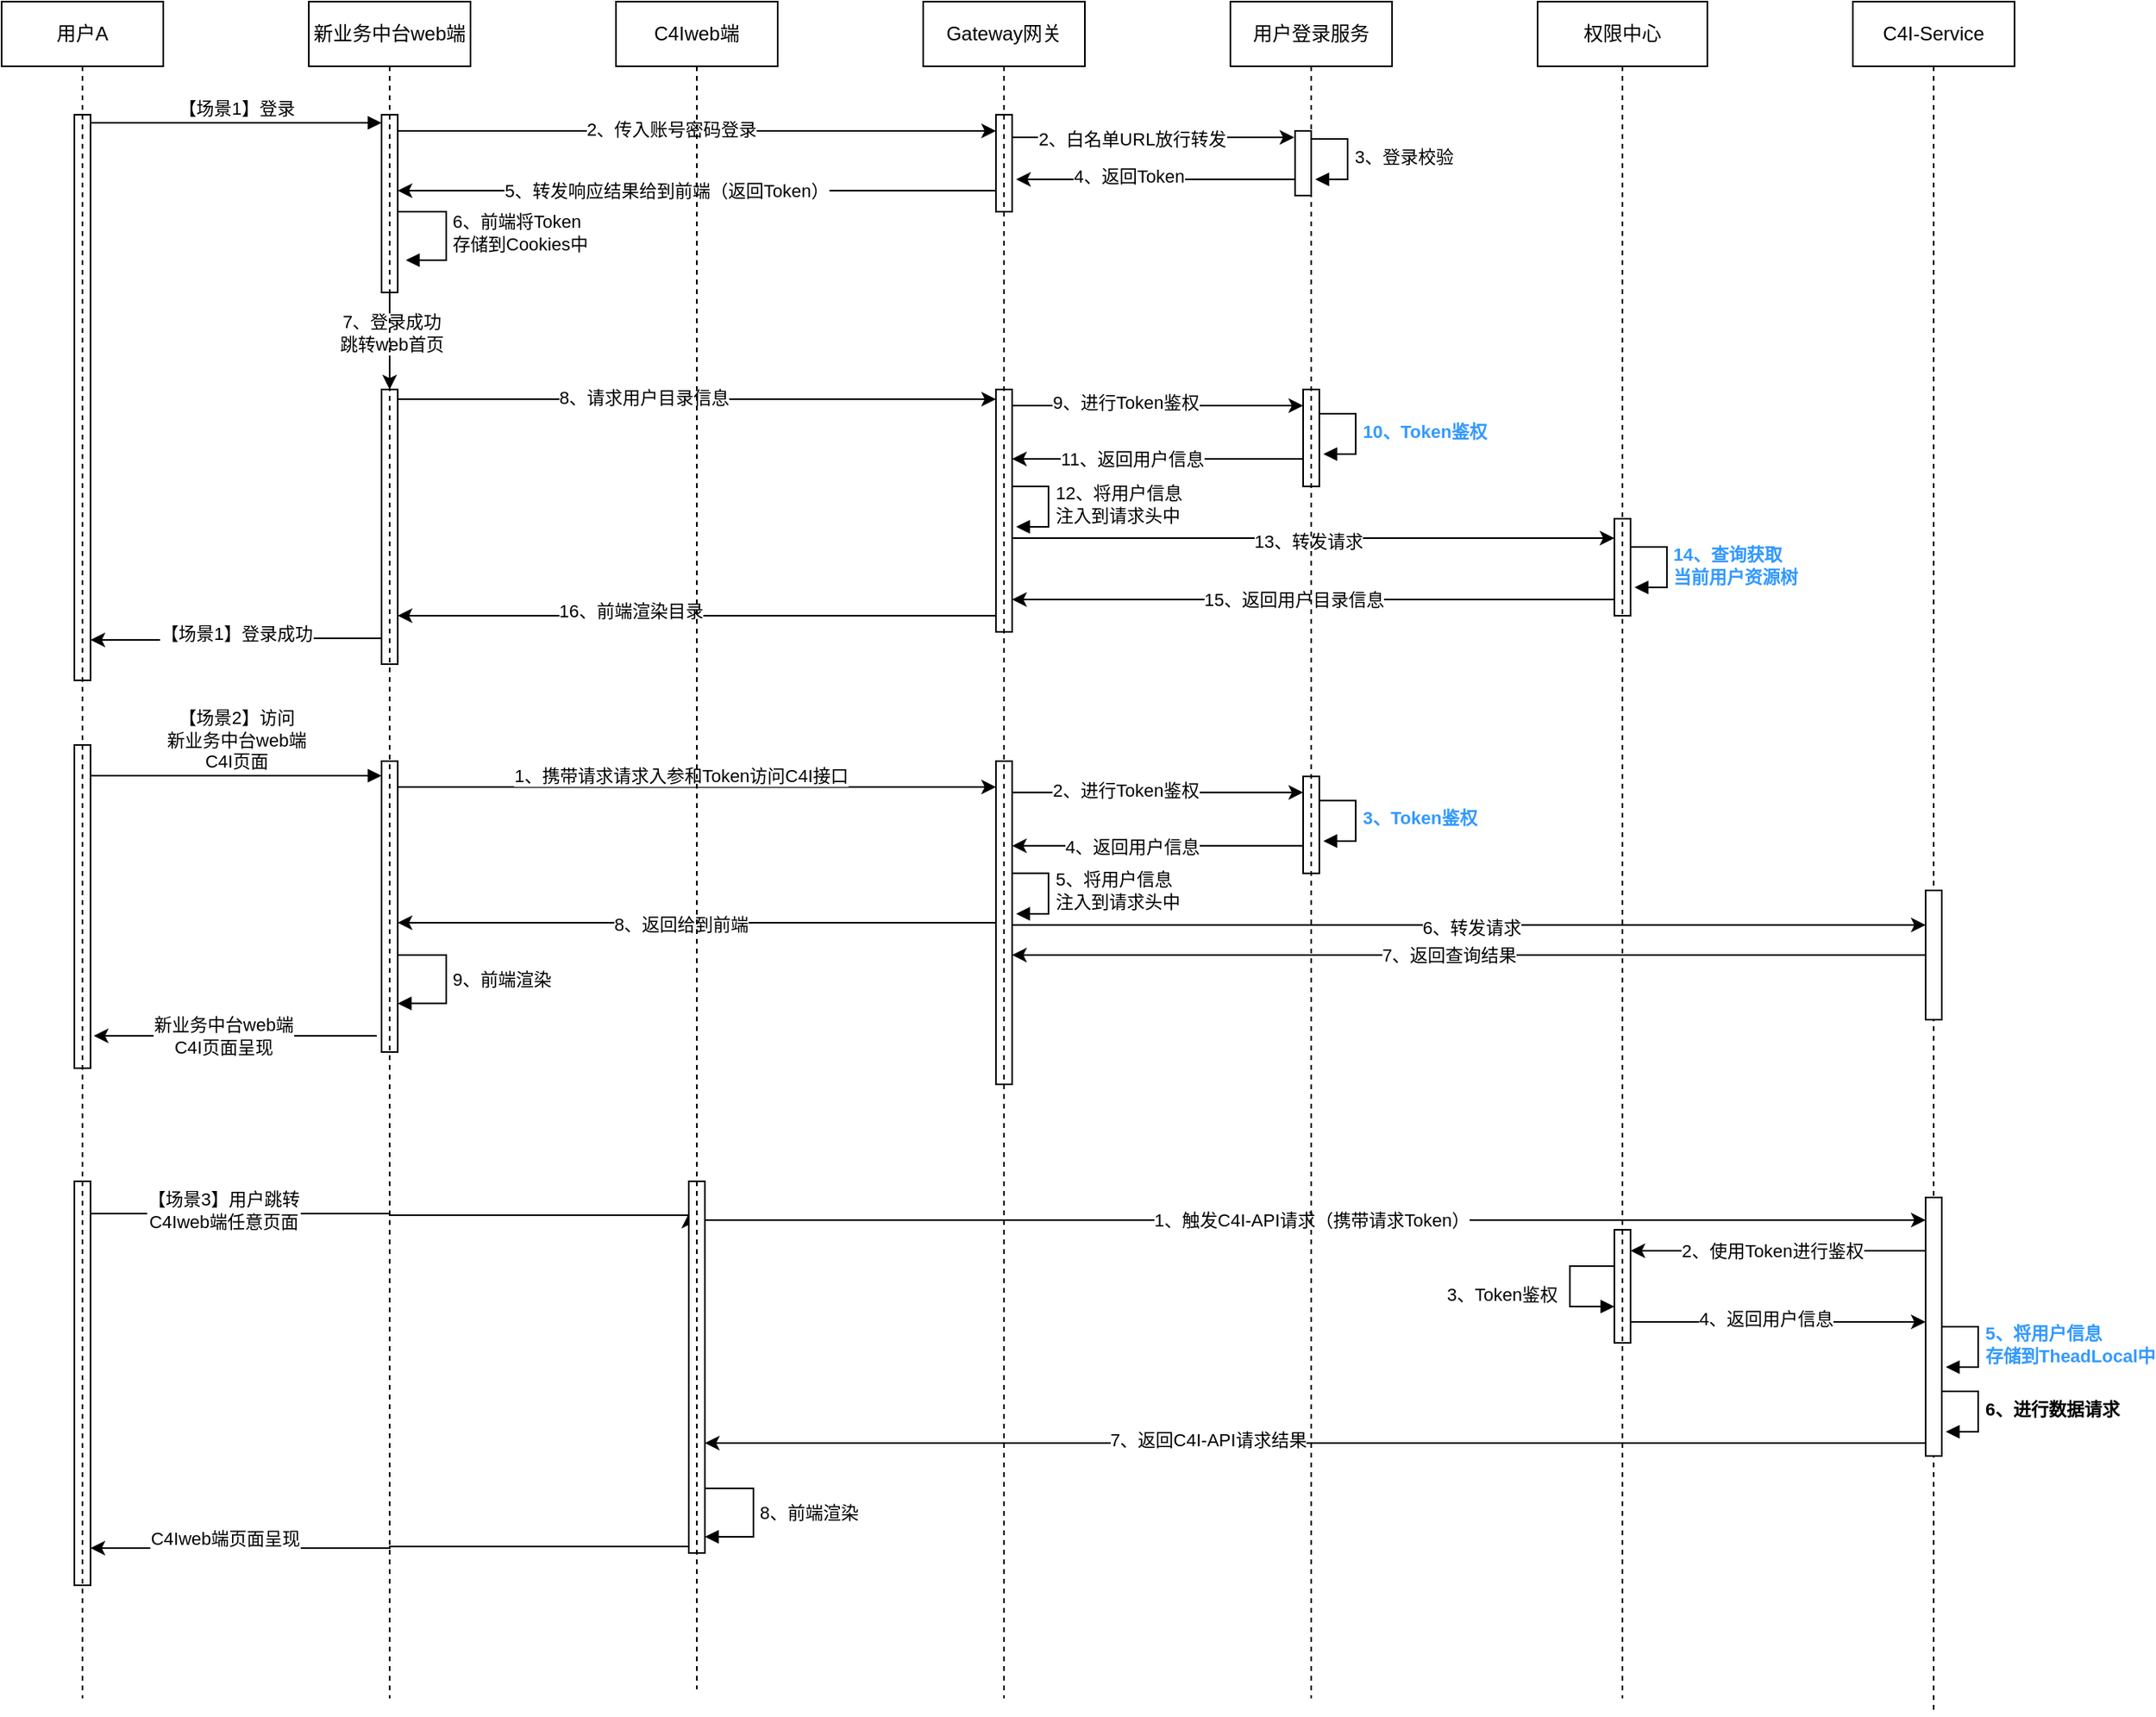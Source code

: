 <mxfile version="24.0.1" type="github">
  <diagram name="第 1 页" id="YZycSGmpW5G5g1q2AWNo">
    <mxGraphModel dx="2939" dy="1265" grid="1" gridSize="10" guides="1" tooltips="1" connect="1" arrows="1" fold="1" page="1" pageScale="1" pageWidth="827" pageHeight="1169" math="0" shadow="0">
      <root>
        <mxCell id="0" />
        <mxCell id="1" parent="0" />
        <mxCell id="LfCRL5i9iXzUdqfVExbe-3" value="C4I-Service" style="shape=umlLifeline;perimeter=lifelinePerimeter;whiteSpace=wrap;html=1;container=1;dropTarget=0;collapsible=0;recursiveResize=0;outlineConnect=0;portConstraint=eastwest;newEdgeStyle={&quot;curved&quot;:0,&quot;rounded&quot;:0};movable=1;resizable=1;rotatable=1;deletable=1;editable=1;locked=0;connectable=1;" vertex="1" parent="1">
          <mxGeometry x="685" y="80" width="100" height="1060" as="geometry" />
        </mxCell>
        <mxCell id="LfCRL5i9iXzUdqfVExbe-67" value="" style="edgeStyle=orthogonalEdgeStyle;rounded=0;orthogonalLoop=1;jettySize=auto;html=1;curved=0;movable=1;resizable=1;rotatable=1;deletable=1;editable=1;locked=0;connectable=1;" edge="1" parent="1" source="LfCRL5i9iXzUdqfVExbe-30" target="LfCRL5i9iXzUdqfVExbe-66">
          <mxGeometry relative="1" as="geometry">
            <Array as="points">
              <mxPoint x="-90" y="160" />
              <mxPoint x="-90" y="160" />
            </Array>
          </mxGeometry>
        </mxCell>
        <mxCell id="LfCRL5i9iXzUdqfVExbe-76" value="2、传入账号密码登录" style="edgeLabel;html=1;align=center;verticalAlign=middle;resizable=1;points=[];movable=1;rotatable=1;deletable=1;editable=1;locked=0;connectable=1;" vertex="1" connectable="0" parent="LfCRL5i9iXzUdqfVExbe-67">
          <mxGeometry x="-0.09" y="1" relative="1" as="geometry">
            <mxPoint as="offset" />
          </mxGeometry>
        </mxCell>
        <mxCell id="LfCRL5i9iXzUdqfVExbe-30" value="" style="html=1;points=[[0,0,0,0,5],[0,1,0,0,-5],[1,0,0,0,5],[1,1,0,0,-5]];perimeter=orthogonalPerimeter;outlineConnect=0;targetShapes=umlLifeline;portConstraint=eastwest;newEdgeStyle={&quot;curved&quot;:0,&quot;rounded&quot;:0};movable=1;resizable=1;rotatable=1;deletable=1;editable=1;locked=0;connectable=1;" vertex="1" parent="1">
          <mxGeometry x="-225" y="150" width="10" height="110" as="geometry" />
        </mxCell>
        <mxCell id="LfCRL5i9iXzUdqfVExbe-31" value="【场景1】登录" style="html=1;verticalAlign=bottom;endArrow=block;curved=0;rounded=0;entryX=0;entryY=0;entryDx=0;entryDy=5;movable=1;resizable=1;rotatable=1;deletable=1;editable=1;locked=0;connectable=1;" edge="1" target="LfCRL5i9iXzUdqfVExbe-30" parent="1" source="LfCRL5i9iXzUdqfVExbe-177">
          <mxGeometry relative="1" as="geometry">
            <mxPoint x="-400" y="155" as="sourcePoint" />
          </mxGeometry>
        </mxCell>
        <mxCell id="LfCRL5i9iXzUdqfVExbe-75" value="" style="edgeStyle=orthogonalEdgeStyle;rounded=0;orthogonalLoop=1;jettySize=auto;html=1;curved=0;movable=1;resizable=1;rotatable=1;deletable=1;editable=1;locked=0;connectable=1;" edge="1" parent="1">
          <mxGeometry relative="1" as="geometry">
            <mxPoint x="342.5" y="190" as="sourcePoint" />
            <mxPoint x="167.5" y="190" as="targetPoint" />
          </mxGeometry>
        </mxCell>
        <mxCell id="LfCRL5i9iXzUdqfVExbe-78" value="4、返回Token" style="edgeLabel;html=1;align=center;verticalAlign=middle;resizable=1;points=[];movable=1;rotatable=1;deletable=1;editable=1;locked=0;connectable=1;" vertex="1" connectable="0" parent="LfCRL5i9iXzUdqfVExbe-75">
          <mxGeometry x="0.212" y="-2" relative="1" as="geometry">
            <mxPoint as="offset" />
          </mxGeometry>
        </mxCell>
        <mxCell id="LfCRL5i9iXzUdqfVExbe-35" value="" style="html=1;points=[[0,0,0,0,5],[0,1,0,0,-5],[1,0,0,0,5],[1,1,0,0,-5]];perimeter=orthogonalPerimeter;outlineConnect=0;targetShapes=umlLifeline;portConstraint=eastwest;newEdgeStyle={&quot;curved&quot;:0,&quot;rounded&quot;:0};movable=1;resizable=1;rotatable=1;deletable=1;editable=1;locked=0;connectable=1;" vertex="1" parent="1">
          <mxGeometry x="340" y="160" width="10" height="40" as="geometry" />
        </mxCell>
        <mxCell id="LfCRL5i9iXzUdqfVExbe-40" value="3、登录校验" style="html=1;align=left;spacingLeft=2;endArrow=block;rounded=0;edgeStyle=orthogonalEdgeStyle;curved=0;rounded=0;movable=1;resizable=1;rotatable=1;deletable=1;editable=1;locked=0;connectable=1;" edge="1" parent="1">
          <mxGeometry x="-0.003" relative="1" as="geometry">
            <mxPoint x="350" y="165" as="sourcePoint" />
            <Array as="points">
              <mxPoint x="372.5" y="165" />
              <mxPoint x="372.5" y="190" />
              <mxPoint x="352.5" y="190" />
            </Array>
            <mxPoint x="352.5" y="190" as="targetPoint" />
            <mxPoint as="offset" />
          </mxGeometry>
        </mxCell>
        <mxCell id="LfCRL5i9iXzUdqfVExbe-49" value="6、前端将Token&lt;br&gt;存储到Cookies中" style="html=1;align=left;spacingLeft=2;endArrow=block;rounded=0;edgeStyle=orthogonalEdgeStyle;curved=0;rounded=0;movable=1;resizable=1;rotatable=1;deletable=1;editable=1;locked=0;connectable=1;" edge="1" parent="1">
          <mxGeometry x="-0.003" relative="1" as="geometry">
            <mxPoint x="-215" y="210" as="sourcePoint" />
            <Array as="points">
              <mxPoint x="-185" y="240" />
            </Array>
            <mxPoint x="-210" y="240" as="targetPoint" />
            <mxPoint as="offset" />
          </mxGeometry>
        </mxCell>
        <mxCell id="LfCRL5i9iXzUdqfVExbe-81" value="" style="edgeStyle=orthogonalEdgeStyle;rounded=0;orthogonalLoop=1;jettySize=auto;html=1;curved=0;movable=1;resizable=1;rotatable=1;deletable=1;editable=1;locked=0;connectable=1;" edge="1" parent="1">
          <mxGeometry relative="1" as="geometry">
            <mxPoint x="-215" y="326" as="sourcePoint" />
            <mxPoint x="155" y="326" as="targetPoint" />
            <Array as="points">
              <mxPoint x="-90" y="326" />
              <mxPoint x="-90" y="326" />
            </Array>
          </mxGeometry>
        </mxCell>
        <mxCell id="LfCRL5i9iXzUdqfVExbe-82" value="8、请求用户目录信息" style="edgeLabel;html=1;align=center;verticalAlign=middle;resizable=1;points=[];movable=1;rotatable=1;deletable=1;editable=1;locked=0;connectable=1;" vertex="1" connectable="0" parent="LfCRL5i9iXzUdqfVExbe-81">
          <mxGeometry x="-0.182" y="1" relative="1" as="geometry">
            <mxPoint as="offset" />
          </mxGeometry>
        </mxCell>
        <mxCell id="LfCRL5i9iXzUdqfVExbe-102" value="" style="edgeStyle=orthogonalEdgeStyle;rounded=0;orthogonalLoop=1;jettySize=auto;html=1;curved=0;movable=1;resizable=1;rotatable=1;deletable=1;editable=1;locked=0;connectable=1;" edge="1" parent="1" target="LfCRL5i9iXzUdqfVExbe-177">
          <mxGeometry relative="1" as="geometry">
            <mxPoint x="-225" y="474.034" as="sourcePoint" />
            <mxPoint x="-340" y="474" as="targetPoint" />
            <Array as="points">
              <mxPoint x="-315" y="475" />
            </Array>
          </mxGeometry>
        </mxCell>
        <mxCell id="LfCRL5i9iXzUdqfVExbe-103" value="【场景1】登录成功" style="edgeLabel;html=1;align=center;verticalAlign=middle;resizable=1;points=[];movable=1;rotatable=1;deletable=1;editable=1;locked=0;connectable=1;" vertex="1" connectable="0" parent="LfCRL5i9iXzUdqfVExbe-102">
          <mxGeometry x="0.493" y="-1" relative="1" as="geometry">
            <mxPoint x="44" y="-3" as="offset" />
          </mxGeometry>
        </mxCell>
        <mxCell id="LfCRL5i9iXzUdqfVExbe-58" value="" style="html=1;points=[[0,0,0,0,5],[0,1,0,0,-5],[1,0,0,0,5],[1,1,0,0,-5]];perimeter=orthogonalPerimeter;outlineConnect=0;targetShapes=umlLifeline;portConstraint=eastwest;newEdgeStyle={&quot;curved&quot;:0,&quot;rounded&quot;:0};movable=1;resizable=1;rotatable=1;deletable=1;editable=1;locked=0;connectable=1;" vertex="1" parent="1">
          <mxGeometry x="-225" y="320" width="10" height="170" as="geometry" />
        </mxCell>
        <mxCell id="LfCRL5i9iXzUdqfVExbe-59" value="" style="endArrow=classic;html=1;rounded=0;movable=1;resizable=1;rotatable=1;deletable=1;editable=1;locked=0;connectable=1;" edge="1" parent="1" target="LfCRL5i9iXzUdqfVExbe-58">
          <mxGeometry width="50" height="50" relative="1" as="geometry">
            <mxPoint x="-220" y="260" as="sourcePoint" />
            <mxPoint x="-170" y="210" as="targetPoint" />
          </mxGeometry>
        </mxCell>
        <mxCell id="LfCRL5i9iXzUdqfVExbe-60" value="7、登录成功&lt;br&gt;跳转web首页" style="edgeLabel;html=1;align=center;verticalAlign=middle;resizable=1;points=[];movable=1;rotatable=1;deletable=1;editable=1;locked=0;connectable=1;" vertex="1" connectable="0" parent="LfCRL5i9iXzUdqfVExbe-59">
          <mxGeometry x="-0.171" y="1" relative="1" as="geometry">
            <mxPoint as="offset" />
          </mxGeometry>
        </mxCell>
        <mxCell id="LfCRL5i9iXzUdqfVExbe-69" value="" style="edgeStyle=orthogonalEdgeStyle;rounded=0;orthogonalLoop=1;jettySize=auto;html=1;curved=0;movable=1;resizable=1;rotatable=1;deletable=1;editable=1;locked=0;connectable=1;" edge="1" parent="1">
          <mxGeometry relative="1" as="geometry">
            <mxPoint x="155" y="197" as="sourcePoint" />
            <mxPoint x="-215" y="197" as="targetPoint" />
          </mxGeometry>
        </mxCell>
        <mxCell id="LfCRL5i9iXzUdqfVExbe-79" value="5、转发响应结果给到前端（返回Token）" style="edgeLabel;html=1;align=center;verticalAlign=middle;resizable=1;points=[];movable=1;rotatable=1;deletable=1;editable=1;locked=0;connectable=1;" vertex="1" connectable="0" parent="LfCRL5i9iXzUdqfVExbe-69">
          <mxGeometry x="0.106" relative="1" as="geometry">
            <mxPoint as="offset" />
          </mxGeometry>
        </mxCell>
        <mxCell id="LfCRL5i9iXzUdqfVExbe-73" value="" style="edgeStyle=orthogonalEdgeStyle;rounded=0;orthogonalLoop=1;jettySize=auto;html=1;curved=0;movable=1;resizable=1;rotatable=1;deletable=1;editable=1;locked=0;connectable=1;" edge="1" parent="1">
          <mxGeometry relative="1" as="geometry">
            <mxPoint x="164.5" y="164.029" as="sourcePoint" />
            <mxPoint x="339.5" y="164" as="targetPoint" />
          </mxGeometry>
        </mxCell>
        <mxCell id="LfCRL5i9iXzUdqfVExbe-77" value="2、白名单URL放行转发" style="edgeLabel;html=1;align=center;verticalAlign=middle;resizable=1;points=[];movable=1;rotatable=1;deletable=1;editable=1;locked=0;connectable=1;" vertex="1" connectable="0" parent="LfCRL5i9iXzUdqfVExbe-73">
          <mxGeometry x="-0.148" y="-1" relative="1" as="geometry">
            <mxPoint as="offset" />
          </mxGeometry>
        </mxCell>
        <mxCell id="LfCRL5i9iXzUdqfVExbe-66" value="" style="html=1;points=[[0,0,0,0,5],[0,1,0,0,-5],[1,0,0,0,5],[1,1,0,0,-5]];perimeter=orthogonalPerimeter;outlineConnect=0;targetShapes=umlLifeline;portConstraint=eastwest;newEdgeStyle={&quot;curved&quot;:0,&quot;rounded&quot;:0};movable=1;resizable=1;rotatable=1;deletable=1;editable=1;locked=0;connectable=1;" vertex="1" parent="1">
          <mxGeometry x="155" y="150" width="10" height="60" as="geometry" />
        </mxCell>
        <mxCell id="LfCRL5i9iXzUdqfVExbe-84" value="" style="edgeStyle=orthogonalEdgeStyle;rounded=0;orthogonalLoop=1;jettySize=auto;html=1;curved=0;movable=1;resizable=1;rotatable=1;deletable=1;editable=1;locked=0;connectable=1;" edge="1" parent="1" source="LfCRL5i9iXzUdqfVExbe-80" target="LfCRL5i9iXzUdqfVExbe-83">
          <mxGeometry relative="1" as="geometry">
            <Array as="points">
              <mxPoint x="230" y="330" />
              <mxPoint x="230" y="330" />
            </Array>
          </mxGeometry>
        </mxCell>
        <mxCell id="LfCRL5i9iXzUdqfVExbe-85" value="9、进行Token鉴权" style="edgeLabel;html=1;align=center;verticalAlign=middle;resizable=1;points=[];movable=1;rotatable=1;deletable=1;editable=1;locked=0;connectable=1;" vertex="1" connectable="0" parent="LfCRL5i9iXzUdqfVExbe-84">
          <mxGeometry x="-0.223" y="2" relative="1" as="geometry">
            <mxPoint as="offset" />
          </mxGeometry>
        </mxCell>
        <mxCell id="LfCRL5i9iXzUdqfVExbe-92" value="" style="edgeStyle=orthogonalEdgeStyle;rounded=0;orthogonalLoop=1;jettySize=auto;html=1;curved=0;movable=1;resizable=1;rotatable=1;deletable=1;editable=1;locked=0;connectable=1;" edge="1" parent="1">
          <mxGeometry relative="1" as="geometry">
            <mxPoint x="165" y="412" as="sourcePoint" />
            <mxPoint x="537.5" y="412" as="targetPoint" />
            <Array as="points">
              <mxPoint x="450" y="412" />
              <mxPoint x="450" y="412" />
            </Array>
          </mxGeometry>
        </mxCell>
        <mxCell id="LfCRL5i9iXzUdqfVExbe-93" value="13、转发请求" style="edgeLabel;html=1;align=center;verticalAlign=middle;resizable=1;points=[];movable=1;rotatable=1;deletable=1;editable=1;locked=0;connectable=1;" vertex="1" connectable="0" parent="LfCRL5i9iXzUdqfVExbe-92">
          <mxGeometry x="-0.021" y="-2" relative="1" as="geometry">
            <mxPoint as="offset" />
          </mxGeometry>
        </mxCell>
        <mxCell id="LfCRL5i9iXzUdqfVExbe-99" value="" style="edgeStyle=orthogonalEdgeStyle;rounded=0;orthogonalLoop=1;jettySize=auto;html=1;curved=0;movable=1;resizable=1;rotatable=1;deletable=1;editable=1;locked=0;connectable=1;" edge="1" parent="1" source="LfCRL5i9iXzUdqfVExbe-80">
          <mxGeometry relative="1" as="geometry">
            <mxPoint x="-215" y="460" as="targetPoint" />
            <Array as="points">
              <mxPoint x="-10" y="460" />
              <mxPoint x="-10" y="460" />
            </Array>
          </mxGeometry>
        </mxCell>
        <mxCell id="LfCRL5i9iXzUdqfVExbe-100" value="16、前端渲染目录" style="edgeLabel;html=1;align=center;verticalAlign=middle;resizable=1;points=[];movable=1;rotatable=1;deletable=1;editable=1;locked=0;connectable=1;" vertex="1" connectable="0" parent="LfCRL5i9iXzUdqfVExbe-99">
          <mxGeometry x="0.225" y="-3" relative="1" as="geometry">
            <mxPoint as="offset" />
          </mxGeometry>
        </mxCell>
        <mxCell id="LfCRL5i9iXzUdqfVExbe-80" value="" style="html=1;points=[[0,0,0,0,5],[0,1,0,0,-5],[1,0,0,0,5],[1,1,0,0,-5]];perimeter=orthogonalPerimeter;outlineConnect=0;targetShapes=umlLifeline;portConstraint=eastwest;newEdgeStyle={&quot;curved&quot;:0,&quot;rounded&quot;:0};movable=1;resizable=1;rotatable=1;deletable=1;editable=1;locked=0;connectable=1;" vertex="1" parent="1">
          <mxGeometry x="155" y="320" width="10" height="150" as="geometry" />
        </mxCell>
        <mxCell id="LfCRL5i9iXzUdqfVExbe-88" value="" style="edgeStyle=orthogonalEdgeStyle;rounded=0;orthogonalLoop=1;jettySize=auto;html=1;curved=0;movable=1;resizable=1;rotatable=1;deletable=1;editable=1;locked=0;connectable=1;" edge="1" parent="1">
          <mxGeometry relative="1" as="geometry">
            <mxPoint x="345.0" y="363" as="sourcePoint" />
            <mxPoint x="165" y="363" as="targetPoint" />
          </mxGeometry>
        </mxCell>
        <mxCell id="LfCRL5i9iXzUdqfVExbe-89" value="11、返回用户信息" style="edgeLabel;html=1;align=center;verticalAlign=middle;resizable=1;points=[];movable=1;rotatable=1;deletable=1;editable=1;locked=0;connectable=1;" vertex="1" connectable="0" parent="LfCRL5i9iXzUdqfVExbe-88">
          <mxGeometry x="0.186" relative="1" as="geometry">
            <mxPoint as="offset" />
          </mxGeometry>
        </mxCell>
        <mxCell id="LfCRL5i9iXzUdqfVExbe-83" value="" style="html=1;points=[[0,0,0,0,5],[0,1,0,0,-5],[1,0,0,0,5],[1,1,0,0,-5]];perimeter=orthogonalPerimeter;outlineConnect=0;targetShapes=umlLifeline;portConstraint=eastwest;newEdgeStyle={&quot;curved&quot;:0,&quot;rounded&quot;:0};movable=1;resizable=1;rotatable=1;deletable=1;editable=1;locked=0;connectable=1;" vertex="1" parent="1">
          <mxGeometry x="345" y="320" width="10" height="60" as="geometry" />
        </mxCell>
        <mxCell id="LfCRL5i9iXzUdqfVExbe-86" value="&lt;font color=&quot;#3399ff&quot;&gt;&lt;b&gt;10、Token鉴权&lt;/b&gt;&lt;/font&gt;" style="html=1;align=left;spacingLeft=2;endArrow=block;rounded=0;edgeStyle=orthogonalEdgeStyle;curved=0;rounded=0;movable=1;resizable=1;rotatable=1;deletable=1;editable=1;locked=0;connectable=1;" edge="1" parent="1">
          <mxGeometry x="-0.003" relative="1" as="geometry">
            <mxPoint x="355" y="335" as="sourcePoint" />
            <Array as="points">
              <mxPoint x="377.5" y="335" />
              <mxPoint x="377.5" y="360" />
              <mxPoint x="357.5" y="360" />
            </Array>
            <mxPoint x="357.5" y="360" as="targetPoint" />
            <mxPoint as="offset" />
          </mxGeometry>
        </mxCell>
        <mxCell id="LfCRL5i9iXzUdqfVExbe-90" value="12、将用户信息&lt;br&gt;注入到请求头中" style="html=1;align=left;spacingLeft=2;endArrow=block;rounded=0;edgeStyle=orthogonalEdgeStyle;curved=0;rounded=0;movable=1;resizable=1;rotatable=1;deletable=1;editable=1;locked=0;connectable=1;" edge="1" parent="1">
          <mxGeometry x="-0.003" relative="1" as="geometry">
            <mxPoint x="165" y="380" as="sourcePoint" />
            <Array as="points">
              <mxPoint x="187.5" y="380" />
              <mxPoint x="187.5" y="405" />
              <mxPoint x="167.5" y="405" />
            </Array>
            <mxPoint x="167.5" y="405" as="targetPoint" />
            <mxPoint as="offset" />
          </mxGeometry>
        </mxCell>
        <mxCell id="LfCRL5i9iXzUdqfVExbe-96" value="" style="edgeStyle=orthogonalEdgeStyle;rounded=0;orthogonalLoop=1;jettySize=auto;html=1;curved=0;movable=1;resizable=1;rotatable=1;deletable=1;editable=1;locked=0;connectable=1;" edge="1" parent="1" source="LfCRL5i9iXzUdqfVExbe-91">
          <mxGeometry relative="1" as="geometry">
            <mxPoint x="165" y="450" as="targetPoint" />
            <Array as="points">
              <mxPoint x="470" y="450" />
              <mxPoint x="470" y="450" />
            </Array>
          </mxGeometry>
        </mxCell>
        <mxCell id="LfCRL5i9iXzUdqfVExbe-97" value="15、返回用户目录信息" style="edgeLabel;html=1;align=center;verticalAlign=middle;resizable=1;points=[];movable=1;rotatable=1;deletable=1;editable=1;locked=0;connectable=1;" vertex="1" connectable="0" parent="LfCRL5i9iXzUdqfVExbe-96">
          <mxGeometry x="0.069" relative="1" as="geometry">
            <mxPoint as="offset" />
          </mxGeometry>
        </mxCell>
        <mxCell id="LfCRL5i9iXzUdqfVExbe-91" value="" style="html=1;points=[[0,0,0,0,5],[0,1,0,0,-5],[1,0,0,0,5],[1,1,0,0,-5]];perimeter=orthogonalPerimeter;outlineConnect=0;targetShapes=umlLifeline;portConstraint=eastwest;newEdgeStyle={&quot;curved&quot;:0,&quot;rounded&quot;:0};movable=1;resizable=1;rotatable=1;deletable=1;editable=1;locked=0;connectable=1;" vertex="1" parent="1">
          <mxGeometry x="537.5" y="400" width="10" height="60" as="geometry" />
        </mxCell>
        <mxCell id="LfCRL5i9iXzUdqfVExbe-94" value="&lt;font color=&quot;#3399ff&quot;&gt;&lt;b&gt;14、查询获取&lt;br&gt;当前用户资源树&lt;/b&gt;&lt;/font&gt;" style="html=1;align=left;spacingLeft=2;endArrow=block;rounded=0;edgeStyle=orthogonalEdgeStyle;curved=0;rounded=0;movable=1;resizable=1;rotatable=1;deletable=1;editable=1;locked=0;connectable=1;" edge="1" parent="1">
          <mxGeometry x="0.001" relative="1" as="geometry">
            <mxPoint x="547.5" y="417.5" as="sourcePoint" />
            <Array as="points">
              <mxPoint x="570" y="417.5" />
              <mxPoint x="570" y="442.5" />
              <mxPoint x="550" y="442.5" />
            </Array>
            <mxPoint x="550" y="442.5" as="targetPoint" />
            <mxPoint as="offset" />
          </mxGeometry>
        </mxCell>
        <mxCell id="LfCRL5i9iXzUdqfVExbe-104" value="【场景2】访问&lt;br&gt;新业务中台web端&lt;br&gt;C4I页面" style="html=1;verticalAlign=bottom;endArrow=block;curved=0;rounded=0;entryX=0;entryY=0;entryDx=0;entryDy=5;movable=1;resizable=1;rotatable=1;deletable=1;editable=1;locked=0;connectable=1;" edge="1" parent="1" source="LfCRL5i9iXzUdqfVExbe-179">
          <mxGeometry relative="1" as="geometry">
            <mxPoint x="-400" y="558" as="sourcePoint" />
            <mxPoint x="-225" y="559" as="targetPoint" />
          </mxGeometry>
        </mxCell>
        <mxCell id="LfCRL5i9iXzUdqfVExbe-107" value="" style="edgeStyle=orthogonalEdgeStyle;rounded=0;orthogonalLoop=1;jettySize=auto;html=1;curved=0;movable=1;resizable=1;rotatable=1;deletable=1;editable=1;locked=0;connectable=1;" edge="1" parent="1">
          <mxGeometry relative="1" as="geometry">
            <mxPoint x="-215" y="566" as="sourcePoint" />
            <mxPoint x="155" y="566" as="targetPoint" />
          </mxGeometry>
        </mxCell>
        <mxCell id="LfCRL5i9iXzUdqfVExbe-108" value="1、携带请求请求入参和Token访问C4I接口" style="edgeLabel;html=1;align=center;verticalAlign=middle;resizable=1;points=[];movable=1;rotatable=1;deletable=1;editable=1;locked=0;connectable=1;" vertex="1" connectable="0" parent="LfCRL5i9iXzUdqfVExbe-107">
          <mxGeometry x="-0.286" y="1" relative="1" as="geometry">
            <mxPoint x="43" y="-6" as="offset" />
          </mxGeometry>
        </mxCell>
        <mxCell id="LfCRL5i9iXzUdqfVExbe-128" value="" style="edgeStyle=orthogonalEdgeStyle;rounded=0;orthogonalLoop=1;jettySize=auto;html=1;curved=0;movable=1;resizable=1;rotatable=1;deletable=1;editable=1;locked=0;connectable=1;" edge="1" parent="1">
          <mxGeometry relative="1" as="geometry">
            <mxPoint x="-228" y="720.0" as="sourcePoint" />
            <mxPoint x="-403" y="720" as="targetPoint" />
            <Array as="points">
              <mxPoint x="-263" y="720" />
              <mxPoint x="-263" y="720" />
            </Array>
          </mxGeometry>
        </mxCell>
        <mxCell id="LfCRL5i9iXzUdqfVExbe-129" value="新业务中台web端&lt;br&gt;C4I页面呈现" style="edgeLabel;html=1;align=center;verticalAlign=middle;resizable=1;points=[];movable=1;rotatable=1;deletable=1;editable=1;locked=0;connectable=1;" vertex="1" connectable="0" parent="LfCRL5i9iXzUdqfVExbe-128">
          <mxGeometry x="0.363" relative="1" as="geometry">
            <mxPoint x="24" as="offset" />
          </mxGeometry>
        </mxCell>
        <mxCell id="LfCRL5i9iXzUdqfVExbe-105" value="" style="html=1;points=[[0,0,0,0,5],[0,1,0,0,-5],[1,0,0,0,5],[1,1,0,0,-5]];perimeter=orthogonalPerimeter;outlineConnect=0;targetShapes=umlLifeline;portConstraint=eastwest;newEdgeStyle={&quot;curved&quot;:0,&quot;rounded&quot;:0};movable=1;resizable=1;rotatable=1;deletable=1;editable=1;locked=0;connectable=1;" vertex="1" parent="1">
          <mxGeometry x="-225" y="550" width="10" height="180" as="geometry" />
        </mxCell>
        <mxCell id="LfCRL5i9iXzUdqfVExbe-123" value="" style="edgeStyle=orthogonalEdgeStyle;rounded=0;orthogonalLoop=1;jettySize=auto;html=1;curved=0;movable=1;resizable=1;rotatable=1;deletable=1;editable=1;locked=0;connectable=1;" edge="1" parent="1" source="LfCRL5i9iXzUdqfVExbe-106">
          <mxGeometry relative="1" as="geometry">
            <mxPoint x="-215" y="650" as="targetPoint" />
          </mxGeometry>
        </mxCell>
        <mxCell id="LfCRL5i9iXzUdqfVExbe-124" value="8、返回给到前端" style="edgeLabel;html=1;align=center;verticalAlign=middle;resizable=1;points=[];movable=1;rotatable=1;deletable=1;editable=1;locked=0;connectable=1;" vertex="1" connectable="0" parent="LfCRL5i9iXzUdqfVExbe-123">
          <mxGeometry x="0.116" y="-5" relative="1" as="geometry">
            <mxPoint x="11" y="5" as="offset" />
          </mxGeometry>
        </mxCell>
        <mxCell id="LfCRL5i9iXzUdqfVExbe-106" value="" style="html=1;points=[[0,0,0,0,5],[0,1,0,0,-5],[1,0,0,0,5],[1,1,0,0,-5]];perimeter=orthogonalPerimeter;outlineConnect=0;targetShapes=umlLifeline;portConstraint=eastwest;newEdgeStyle={&quot;curved&quot;:0,&quot;rounded&quot;:0};movable=1;resizable=1;rotatable=1;deletable=1;editable=1;locked=0;connectable=1;" vertex="1" parent="1">
          <mxGeometry x="155" y="550" width="10" height="200" as="geometry" />
        </mxCell>
        <mxCell id="LfCRL5i9iXzUdqfVExbe-109" value="" style="edgeStyle=orthogonalEdgeStyle;rounded=0;orthogonalLoop=1;jettySize=auto;html=1;curved=0;movable=1;resizable=1;rotatable=1;deletable=1;editable=1;locked=0;connectable=1;" edge="1" parent="1" target="LfCRL5i9iXzUdqfVExbe-115">
          <mxGeometry relative="1" as="geometry">
            <mxPoint x="165" y="569.43" as="sourcePoint" />
            <Array as="points">
              <mxPoint x="230" y="569.43" />
              <mxPoint x="230" y="569.43" />
            </Array>
          </mxGeometry>
        </mxCell>
        <mxCell id="LfCRL5i9iXzUdqfVExbe-110" value="2、进行Token鉴权" style="edgeLabel;html=1;align=center;verticalAlign=middle;resizable=1;points=[];movable=1;rotatable=1;deletable=1;editable=1;locked=0;connectable=1;" vertex="1" connectable="0" parent="LfCRL5i9iXzUdqfVExbe-109">
          <mxGeometry x="-0.223" y="2" relative="1" as="geometry">
            <mxPoint as="offset" />
          </mxGeometry>
        </mxCell>
        <mxCell id="LfCRL5i9iXzUdqfVExbe-111" value="" style="edgeStyle=orthogonalEdgeStyle;rounded=0;orthogonalLoop=1;jettySize=auto;html=1;curved=0;movable=1;resizable=1;rotatable=1;deletable=1;editable=1;locked=0;connectable=1;" edge="1" parent="1" target="LfCRL5i9iXzUdqfVExbe-118">
          <mxGeometry relative="1" as="geometry">
            <mxPoint x="165" y="651.43" as="sourcePoint" />
            <mxPoint x="538" y="651.43" as="targetPoint" />
            <Array as="points">
              <mxPoint x="600" y="652" />
              <mxPoint x="600" y="652" />
            </Array>
          </mxGeometry>
        </mxCell>
        <mxCell id="LfCRL5i9iXzUdqfVExbe-112" value="6、转发请求" style="edgeLabel;html=1;align=center;verticalAlign=middle;resizable=1;points=[];movable=1;rotatable=1;deletable=1;editable=1;locked=0;connectable=1;" vertex="1" connectable="0" parent="LfCRL5i9iXzUdqfVExbe-111">
          <mxGeometry x="-0.021" y="-2" relative="1" as="geometry">
            <mxPoint x="7" y="-1" as="offset" />
          </mxGeometry>
        </mxCell>
        <mxCell id="LfCRL5i9iXzUdqfVExbe-113" value="" style="edgeStyle=orthogonalEdgeStyle;rounded=0;orthogonalLoop=1;jettySize=auto;html=1;curved=0;movable=1;resizable=1;rotatable=1;deletable=1;editable=1;locked=0;connectable=1;" edge="1" parent="1">
          <mxGeometry relative="1" as="geometry">
            <mxPoint x="345.0" y="602.43" as="sourcePoint" />
            <mxPoint x="165" y="602.43" as="targetPoint" />
          </mxGeometry>
        </mxCell>
        <mxCell id="LfCRL5i9iXzUdqfVExbe-114" value="4、返回用户信息" style="edgeLabel;html=1;align=center;verticalAlign=middle;resizable=1;points=[];movable=1;rotatable=1;deletable=1;editable=1;locked=0;connectable=1;" vertex="1" connectable="0" parent="LfCRL5i9iXzUdqfVExbe-113">
          <mxGeometry x="0.186" relative="1" as="geometry">
            <mxPoint as="offset" />
          </mxGeometry>
        </mxCell>
        <mxCell id="LfCRL5i9iXzUdqfVExbe-115" value="" style="html=1;points=[[0,0,0,0,5],[0,1,0,0,-5],[1,0,0,0,5],[1,1,0,0,-5]];perimeter=orthogonalPerimeter;outlineConnect=0;targetShapes=umlLifeline;portConstraint=eastwest;newEdgeStyle={&quot;curved&quot;:0,&quot;rounded&quot;:0};movable=1;resizable=1;rotatable=1;deletable=1;editable=1;locked=0;connectable=1;" vertex="1" parent="1">
          <mxGeometry x="345" y="559.43" width="10" height="60" as="geometry" />
        </mxCell>
        <mxCell id="LfCRL5i9iXzUdqfVExbe-116" value="&lt;font color=&quot;#3399ff&quot;&gt;3、Token鉴权&lt;/font&gt;" style="html=1;align=left;spacingLeft=2;endArrow=block;rounded=0;edgeStyle=orthogonalEdgeStyle;curved=0;rounded=0;movable=1;resizable=1;rotatable=1;deletable=1;editable=1;locked=0;connectable=1;fontStyle=1" edge="1" parent="1">
          <mxGeometry x="-0.002" relative="1" as="geometry">
            <mxPoint x="355" y="574.43" as="sourcePoint" />
            <Array as="points">
              <mxPoint x="377.5" y="574.43" />
              <mxPoint x="377.5" y="599.43" />
              <mxPoint x="357.5" y="599.43" />
            </Array>
            <mxPoint x="357.5" y="599.43" as="targetPoint" />
            <mxPoint as="offset" />
          </mxGeometry>
        </mxCell>
        <mxCell id="LfCRL5i9iXzUdqfVExbe-117" value="5、将用户信息&lt;br&gt;注入到请求头中" style="html=1;align=left;spacingLeft=2;endArrow=block;rounded=0;edgeStyle=orthogonalEdgeStyle;curved=0;rounded=0;movable=1;resizable=1;rotatable=1;deletable=1;editable=1;locked=0;connectable=1;" edge="1" parent="1">
          <mxGeometry x="-0.002" relative="1" as="geometry">
            <mxPoint x="165" y="619.43" as="sourcePoint" />
            <Array as="points">
              <mxPoint x="187.5" y="619.43" />
              <mxPoint x="187.5" y="644.43" />
              <mxPoint x="167.5" y="644.43" />
            </Array>
            <mxPoint x="167.5" y="644.43" as="targetPoint" />
            <mxPoint as="offset" />
          </mxGeometry>
        </mxCell>
        <mxCell id="LfCRL5i9iXzUdqfVExbe-120" value="" style="edgeStyle=orthogonalEdgeStyle;rounded=0;orthogonalLoop=1;jettySize=auto;html=1;curved=0;movable=1;resizable=1;rotatable=1;deletable=1;editable=1;locked=0;connectable=1;" edge="1" parent="1" source="LfCRL5i9iXzUdqfVExbe-118">
          <mxGeometry relative="1" as="geometry">
            <mxPoint x="165" y="670" as="targetPoint" />
          </mxGeometry>
        </mxCell>
        <mxCell id="LfCRL5i9iXzUdqfVExbe-121" value="7、返回查询结果" style="edgeLabel;html=1;align=center;verticalAlign=middle;resizable=1;points=[];movable=1;rotatable=1;deletable=1;editable=1;locked=0;connectable=1;" vertex="1" connectable="0" parent="LfCRL5i9iXzUdqfVExbe-120">
          <mxGeometry x="0.047" y="-1" relative="1" as="geometry">
            <mxPoint as="offset" />
          </mxGeometry>
        </mxCell>
        <mxCell id="LfCRL5i9iXzUdqfVExbe-118" value="" style="html=1;points=[[0,0,0,0,5],[0,1,0,0,-5],[1,0,0,0,5],[1,1,0,0,-5]];perimeter=orthogonalPerimeter;outlineConnect=0;targetShapes=umlLifeline;portConstraint=eastwest;newEdgeStyle={&quot;curved&quot;:0,&quot;rounded&quot;:0};movable=1;resizable=1;rotatable=1;deletable=1;editable=1;locked=0;connectable=1;" vertex="1" parent="1">
          <mxGeometry x="730" y="630" width="10" height="80" as="geometry" />
        </mxCell>
        <mxCell id="LfCRL5i9iXzUdqfVExbe-125" value="9、前端渲染" style="html=1;align=left;spacingLeft=2;endArrow=block;rounded=0;edgeStyle=orthogonalEdgeStyle;curved=0;rounded=0;movable=1;resizable=1;rotatable=1;deletable=1;editable=1;locked=0;connectable=1;entryX=1;entryY=0.833;entryDx=0;entryDy=0;entryPerimeter=0;" edge="1" parent="1" target="LfCRL5i9iXzUdqfVExbe-105">
          <mxGeometry x="-0.003" relative="1" as="geometry">
            <mxPoint x="-215" y="670" as="sourcePoint" />
            <Array as="points">
              <mxPoint x="-185" y="670" />
              <mxPoint x="-185" y="700" />
            </Array>
            <mxPoint x="-210" y="700" as="targetPoint" />
            <mxPoint as="offset" />
          </mxGeometry>
        </mxCell>
        <mxCell id="LfCRL5i9iXzUdqfVExbe-157" value="" style="edgeStyle=orthogonalEdgeStyle;rounded=0;orthogonalLoop=1;jettySize=auto;html=1;curved=0;movable=1;resizable=1;rotatable=1;deletable=1;editable=1;locked=0;connectable=1;" edge="1" parent="1" source="LfCRL5i9iXzUdqfVExbe-180">
          <mxGeometry relative="1" as="geometry">
            <mxPoint x="-370" y="830" as="sourcePoint" />
            <mxPoint x="-35" y="830" as="targetPoint" />
            <Array as="points">
              <mxPoint x="-220" y="830" />
              <mxPoint x="-220" y="831" />
              <mxPoint x="-35" y="831" />
            </Array>
          </mxGeometry>
        </mxCell>
        <mxCell id="LfCRL5i9iXzUdqfVExbe-158" value="【场景3】用户跳转&lt;br&gt;C4Iweb端任意页面" style="edgeLabel;html=1;align=center;verticalAlign=middle;resizable=1;points=[];movable=1;rotatable=1;deletable=1;editable=1;locked=0;connectable=1;" vertex="1" connectable="0" parent="LfCRL5i9iXzUdqfVExbe-157">
          <mxGeometry x="-0.367" y="2" relative="1" as="geometry">
            <mxPoint x="-36" as="offset" />
          </mxGeometry>
        </mxCell>
        <mxCell id="LfCRL5i9iXzUdqfVExbe-142" value="" style="edgeStyle=orthogonalEdgeStyle;rounded=0;orthogonalLoop=1;jettySize=auto;html=1;curved=0;movable=1;resizable=1;rotatable=1;deletable=1;editable=1;locked=0;connectable=1;" edge="1" parent="1">
          <mxGeometry relative="1" as="geometry">
            <mxPoint x="730" y="853" as="sourcePoint" />
            <mxPoint x="547.5" y="853" as="targetPoint" />
            <Array as="points">
              <mxPoint x="680" y="853" />
              <mxPoint x="680" y="853" />
            </Array>
          </mxGeometry>
        </mxCell>
        <mxCell id="LfCRL5i9iXzUdqfVExbe-143" value="2、使用Token进行鉴权" style="edgeLabel;html=1;align=center;verticalAlign=middle;resizable=1;points=[];movable=1;rotatable=1;deletable=1;editable=1;locked=0;connectable=1;" vertex="1" connectable="0" parent="LfCRL5i9iXzUdqfVExbe-142">
          <mxGeometry x="0.045" relative="1" as="geometry">
            <mxPoint as="offset" />
          </mxGeometry>
        </mxCell>
        <mxCell id="LfCRL5i9iXzUdqfVExbe-165" value="" style="edgeStyle=orthogonalEdgeStyle;rounded=0;orthogonalLoop=1;jettySize=auto;html=1;curved=0;movable=1;resizable=1;rotatable=1;deletable=1;editable=1;locked=0;connectable=1;" edge="1" parent="1">
          <mxGeometry relative="1" as="geometry">
            <mxPoint x="730" y="972" as="sourcePoint" />
            <mxPoint x="-25" y="972" as="targetPoint" />
          </mxGeometry>
        </mxCell>
        <mxCell id="LfCRL5i9iXzUdqfVExbe-168" value="7、返回C4I-API请求结果" style="edgeLabel;html=1;align=center;verticalAlign=middle;resizable=1;points=[];movable=1;rotatable=1;deletable=1;editable=1;locked=0;connectable=1;" vertex="1" connectable="0" parent="LfCRL5i9iXzUdqfVExbe-165">
          <mxGeometry x="0.176" y="-2" relative="1" as="geometry">
            <mxPoint as="offset" />
          </mxGeometry>
        </mxCell>
        <mxCell id="LfCRL5i9iXzUdqfVExbe-138" value="" style="html=1;points=[[0,0,0,0,5],[0,1,0,0,-5],[1,0,0,0,5],[1,1,0,0,-5]];perimeter=orthogonalPerimeter;outlineConnect=0;targetShapes=umlLifeline;portConstraint=eastwest;newEdgeStyle={&quot;curved&quot;:0,&quot;rounded&quot;:0};movable=1;resizable=1;rotatable=1;deletable=1;editable=1;locked=0;connectable=1;" vertex="1" parent="1">
          <mxGeometry x="730" y="820" width="10" height="160" as="geometry" />
        </mxCell>
        <mxCell id="LfCRL5i9iXzUdqfVExbe-146" value="" style="edgeStyle=orthogonalEdgeStyle;rounded=0;orthogonalLoop=1;jettySize=auto;html=1;curved=0;movable=1;resizable=1;rotatable=1;deletable=1;editable=1;locked=0;connectable=1;" edge="1" parent="1">
          <mxGeometry relative="1" as="geometry">
            <mxPoint x="547.5" y="897" as="sourcePoint" />
            <mxPoint x="730" y="897" as="targetPoint" />
          </mxGeometry>
        </mxCell>
        <mxCell id="LfCRL5i9iXzUdqfVExbe-147" value="4、返回用户信息" style="edgeLabel;html=1;align=center;verticalAlign=middle;resizable=1;points=[];movable=1;rotatable=1;deletable=1;editable=1;locked=0;connectable=1;" vertex="1" connectable="0" parent="LfCRL5i9iXzUdqfVExbe-146">
          <mxGeometry x="-0.356" y="2" relative="1" as="geometry">
            <mxPoint x="24" as="offset" />
          </mxGeometry>
        </mxCell>
        <mxCell id="LfCRL5i9iXzUdqfVExbe-141" value="" style="html=1;points=[[0,0,0,0,5],[0,1,0,0,-5],[1,0,0,0,5],[1,1,0,0,-5]];perimeter=orthogonalPerimeter;outlineConnect=0;targetShapes=umlLifeline;portConstraint=eastwest;newEdgeStyle={&quot;curved&quot;:0,&quot;rounded&quot;:0};movable=1;resizable=1;rotatable=1;deletable=1;editable=1;locked=0;connectable=1;" vertex="1" parent="1">
          <mxGeometry x="537.5" y="840" width="10" height="70" as="geometry" />
        </mxCell>
        <mxCell id="LfCRL5i9iXzUdqfVExbe-144" value="3、Token鉴权" style="html=1;align=left;spacingLeft=2;endArrow=block;rounded=0;edgeStyle=orthogonalEdgeStyle;curved=0;rounded=0;movable=1;resizable=1;rotatable=1;deletable=1;editable=1;locked=0;connectable=1;" edge="1" parent="1">
          <mxGeometry x="0.125" y="-80" relative="1" as="geometry">
            <mxPoint x="537.5" y="862.5" as="sourcePoint" />
            <Array as="points">
              <mxPoint x="510" y="862.5" />
              <mxPoint x="510" y="887.5" />
            </Array>
            <mxPoint x="537.5" y="887.5" as="targetPoint" />
            <mxPoint as="offset" />
          </mxGeometry>
        </mxCell>
        <mxCell id="LfCRL5i9iXzUdqfVExbe-149" value="&lt;font color=&quot;#3399ff&quot;&gt;&lt;b&gt;5、将用户信息&lt;br&gt;存储到TheadLocal中&lt;/b&gt;&lt;/font&gt;" style="html=1;align=left;spacingLeft=2;endArrow=block;rounded=0;edgeStyle=orthogonalEdgeStyle;curved=0;rounded=0;movable=1;resizable=1;rotatable=1;deletable=1;editable=1;locked=0;connectable=1;" edge="1" parent="1">
          <mxGeometry x="-0.002" relative="1" as="geometry">
            <mxPoint x="740" y="900.02" as="sourcePoint" />
            <Array as="points">
              <mxPoint x="762.5" y="900.02" />
              <mxPoint x="762.5" y="925.02" />
              <mxPoint x="742.5" y="925.02" />
            </Array>
            <mxPoint x="742.5" y="925.02" as="targetPoint" />
            <mxPoint as="offset" />
          </mxGeometry>
        </mxCell>
        <mxCell id="LfCRL5i9iXzUdqfVExbe-160" value="" style="edgeStyle=orthogonalEdgeStyle;rounded=0;orthogonalLoop=1;jettySize=auto;html=1;curved=0;movable=1;resizable=1;rotatable=1;deletable=1;editable=1;locked=0;connectable=1;" edge="1" parent="1">
          <mxGeometry relative="1" as="geometry">
            <mxPoint x="-25" y="834.034" as="sourcePoint" />
            <mxPoint x="730" y="834" as="targetPoint" />
          </mxGeometry>
        </mxCell>
        <mxCell id="LfCRL5i9iXzUdqfVExbe-161" value="1、触发C4I-API请求（携带请求Token）" style="edgeLabel;html=1;align=center;verticalAlign=middle;resizable=1;points=[];movable=1;rotatable=1;deletable=1;editable=1;locked=0;connectable=1;" vertex="1" connectable="0" parent="LfCRL5i9iXzUdqfVExbe-160">
          <mxGeometry x="0.105" y="4" relative="1" as="geometry">
            <mxPoint x="-42" y="4" as="offset" />
          </mxGeometry>
        </mxCell>
        <mxCell id="LfCRL5i9iXzUdqfVExbe-174" value="" style="edgeStyle=orthogonalEdgeStyle;rounded=0;orthogonalLoop=1;jettySize=auto;html=1;curved=0;movable=1;resizable=1;rotatable=1;deletable=1;editable=1;locked=0;connectable=1;" edge="1" parent="1" target="LfCRL5i9iXzUdqfVExbe-180">
          <mxGeometry relative="1" as="geometry">
            <mxPoint x="-35" y="1036" as="sourcePoint" />
            <mxPoint x="-380" y="1036" as="targetPoint" />
            <Array as="points">
              <mxPoint x="-220" y="1037" />
            </Array>
          </mxGeometry>
        </mxCell>
        <mxCell id="LfCRL5i9iXzUdqfVExbe-175" value="C4Iweb端页面呈现" style="edgeLabel;html=1;align=center;verticalAlign=middle;resizable=1;points=[];movable=1;rotatable=1;deletable=1;editable=1;locked=0;connectable=1;" vertex="1" connectable="0" parent="LfCRL5i9iXzUdqfVExbe-174">
          <mxGeometry x="0.796" relative="1" as="geometry">
            <mxPoint x="45" y="-6" as="offset" />
          </mxGeometry>
        </mxCell>
        <mxCell id="LfCRL5i9iXzUdqfVExbe-156" value="" style="html=1;points=[[0,0,0,0,5],[0,1,0,0,-5],[1,0,0,0,5],[1,1,0,0,-5]];perimeter=orthogonalPerimeter;outlineConnect=0;targetShapes=umlLifeline;portConstraint=eastwest;newEdgeStyle={&quot;curved&quot;:0,&quot;rounded&quot;:0};movable=1;resizable=1;rotatable=1;deletable=1;editable=1;locked=0;connectable=1;" vertex="1" parent="1">
          <mxGeometry x="-35" y="810" width="10" height="230" as="geometry" />
        </mxCell>
        <mxCell id="LfCRL5i9iXzUdqfVExbe-163" value="&lt;b style=&quot;&quot;&gt;6、进行数据请求&lt;/b&gt;" style="html=1;align=left;spacingLeft=2;endArrow=block;rounded=0;edgeStyle=orthogonalEdgeStyle;curved=0;rounded=0;movable=1;resizable=1;rotatable=1;deletable=1;editable=1;locked=0;connectable=1;" edge="1" parent="1">
          <mxGeometry x="-0.002" relative="1" as="geometry">
            <mxPoint x="740" y="940.02" as="sourcePoint" />
            <Array as="points">
              <mxPoint x="762.5" y="940.02" />
              <mxPoint x="762.5" y="965.02" />
              <mxPoint x="742.5" y="965.02" />
            </Array>
            <mxPoint x="742.5" y="965.02" as="targetPoint" />
            <mxPoint as="offset" />
          </mxGeometry>
        </mxCell>
        <mxCell id="LfCRL5i9iXzUdqfVExbe-172" value="8、前端渲染" style="html=1;align=left;spacingLeft=2;endArrow=block;rounded=0;edgeStyle=orthogonalEdgeStyle;curved=0;rounded=0;movable=1;resizable=1;rotatable=1;deletable=1;editable=1;locked=0;connectable=1;entryX=1;entryY=0.833;entryDx=0;entryDy=0;entryPerimeter=0;" edge="1" parent="1">
          <mxGeometry x="-0.003" relative="1" as="geometry">
            <mxPoint x="-25" y="1000" as="sourcePoint" />
            <Array as="points">
              <mxPoint x="5" y="1000" />
              <mxPoint x="5" y="1030" />
            </Array>
            <mxPoint x="-25" y="1030" as="targetPoint" />
            <mxPoint as="offset" />
          </mxGeometry>
        </mxCell>
        <mxCell id="LfCRL5i9iXzUdqfVExbe-177" value="" style="html=1;points=[[0,0,0,0,5],[0,1,0,0,-5],[1,0,0,0,5],[1,1,0,0,-5]];perimeter=orthogonalPerimeter;outlineConnect=0;targetShapes=umlLifeline;portConstraint=eastwest;newEdgeStyle={&quot;curved&quot;:0,&quot;rounded&quot;:0};movable=1;resizable=1;rotatable=1;deletable=1;editable=1;locked=0;connectable=1;" vertex="1" parent="1">
          <mxGeometry x="-415" y="150" width="10" height="350" as="geometry" />
        </mxCell>
        <mxCell id="LfCRL5i9iXzUdqfVExbe-179" value="" style="html=1;points=[[0,0,0,0,5],[0,1,0,0,-5],[1,0,0,0,5],[1,1,0,0,-5]];perimeter=orthogonalPerimeter;outlineConnect=0;targetShapes=umlLifeline;portConstraint=eastwest;newEdgeStyle={&quot;curved&quot;:0,&quot;rounded&quot;:0};movable=1;resizable=1;rotatable=1;deletable=1;editable=1;locked=0;connectable=1;" vertex="1" parent="1">
          <mxGeometry x="-415" y="540" width="10" height="200" as="geometry" />
        </mxCell>
        <mxCell id="LfCRL5i9iXzUdqfVExbe-180" value="" style="html=1;points=[[0,0,0,0,5],[0,1,0,0,-5],[1,0,0,0,5],[1,1,0,0,-5]];perimeter=orthogonalPerimeter;outlineConnect=0;targetShapes=umlLifeline;portConstraint=eastwest;newEdgeStyle={&quot;curved&quot;:0,&quot;rounded&quot;:0};movable=1;resizable=1;rotatable=1;deletable=1;editable=1;locked=0;connectable=1;" vertex="1" parent="1">
          <mxGeometry x="-415" y="810" width="10" height="250" as="geometry" />
        </mxCell>
        <mxCell id="LfCRL5i9iXzUdqfVExbe-1" value="Gateway网关" style="shape=umlLifeline;perimeter=lifelinePerimeter;whiteSpace=wrap;html=1;container=1;dropTarget=0;collapsible=0;recursiveResize=0;outlineConnect=0;portConstraint=eastwest;newEdgeStyle={&quot;curved&quot;:0,&quot;rounded&quot;:0};movable=1;resizable=1;rotatable=1;deletable=1;editable=1;locked=0;connectable=1;" vertex="1" parent="1">
          <mxGeometry x="110" y="80" width="100" height="1050" as="geometry" />
        </mxCell>
        <mxCell id="LfCRL5i9iXzUdqfVExbe-2" value="权限中心" style="shape=umlLifeline;perimeter=lifelinePerimeter;whiteSpace=wrap;html=1;container=1;dropTarget=0;collapsible=0;recursiveResize=0;outlineConnect=0;portConstraint=eastwest;newEdgeStyle={&quot;curved&quot;:0,&quot;rounded&quot;:0};movable=1;resizable=1;rotatable=1;deletable=1;editable=1;locked=0;connectable=1;" vertex="1" parent="1">
          <mxGeometry x="490" y="80" width="105" height="1050" as="geometry" />
        </mxCell>
        <mxCell id="LfCRL5i9iXzUdqfVExbe-17" value="新业务中台web端" style="shape=umlLifeline;perimeter=lifelinePerimeter;whiteSpace=wrap;html=1;container=1;dropTarget=0;collapsible=0;recursiveResize=0;outlineConnect=0;portConstraint=eastwest;newEdgeStyle={&quot;curved&quot;:0,&quot;rounded&quot;:0};movable=1;resizable=1;rotatable=1;deletable=1;editable=1;locked=0;connectable=1;" vertex="1" parent="1">
          <mxGeometry x="-270" y="80" width="100" height="1050" as="geometry" />
        </mxCell>
        <mxCell id="LfCRL5i9iXzUdqfVExbe-18" value="C4Iweb端" style="shape=umlLifeline;perimeter=lifelinePerimeter;whiteSpace=wrap;html=1;container=1;dropTarget=0;collapsible=0;recursiveResize=0;outlineConnect=0;portConstraint=eastwest;newEdgeStyle={&quot;curved&quot;:0,&quot;rounded&quot;:0};movable=1;resizable=1;rotatable=1;deletable=1;editable=1;locked=0;connectable=1;" vertex="1" parent="1">
          <mxGeometry x="-80" y="80" width="100" height="1044.415" as="geometry" />
        </mxCell>
        <mxCell id="LfCRL5i9iXzUdqfVExbe-61" value="用户登录服务" style="shape=umlLifeline;perimeter=lifelinePerimeter;whiteSpace=wrap;html=1;container=1;dropTarget=0;collapsible=0;recursiveResize=0;outlineConnect=0;portConstraint=eastwest;newEdgeStyle={&quot;curved&quot;:0,&quot;rounded&quot;:0};movable=1;resizable=1;rotatable=1;deletable=1;editable=1;locked=0;connectable=1;" vertex="1" parent="1">
          <mxGeometry x="300" y="80" width="100" height="1050" as="geometry" />
        </mxCell>
        <mxCell id="LfCRL5i9iXzUdqfVExbe-176" value="用户A" style="shape=umlLifeline;perimeter=lifelinePerimeter;whiteSpace=wrap;html=1;container=1;dropTarget=0;collapsible=0;recursiveResize=0;outlineConnect=0;portConstraint=eastwest;newEdgeStyle={&quot;curved&quot;:0,&quot;rounded&quot;:0};movable=1;resizable=1;rotatable=1;deletable=1;editable=1;locked=0;connectable=1;" vertex="1" parent="1">
          <mxGeometry x="-460" y="80" width="100" height="1050" as="geometry" />
        </mxCell>
      </root>
    </mxGraphModel>
  </diagram>
</mxfile>
